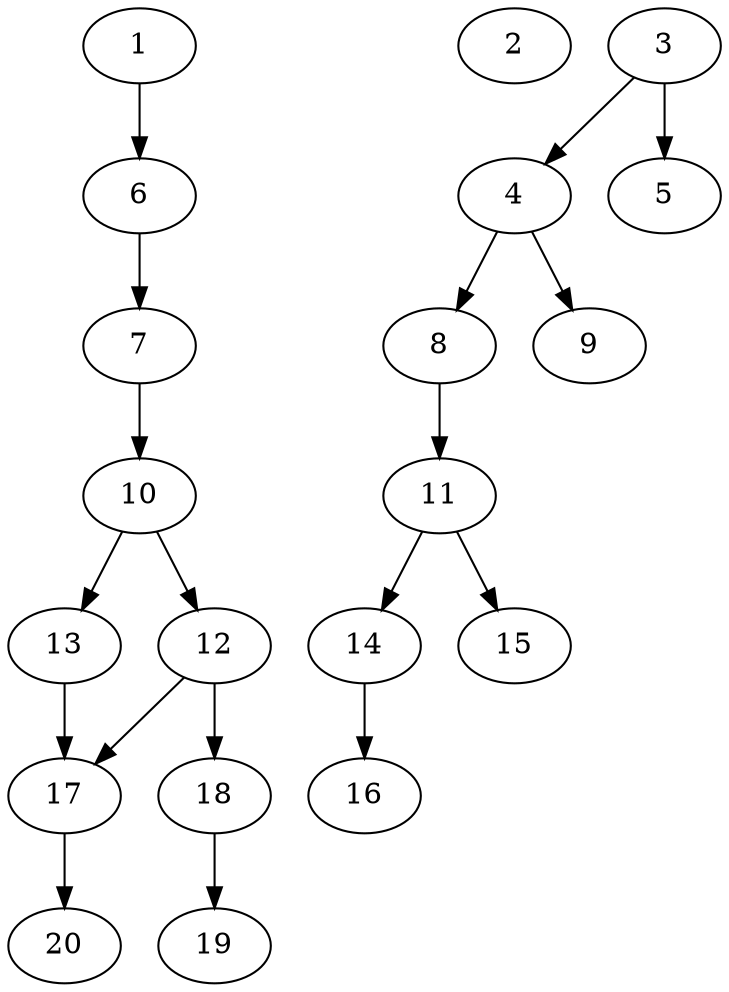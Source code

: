 // DAG automatically generated by daggen at Sat Jul 27 15:34:46 2019
// ./daggen --dot -n 20 --ccr 0.3 --fat 0.4 --regular 0.5 --density 0.4 --mindata 5242880 --maxdata 52428800 
digraph G {
  1 [size="32628053", alpha="0.01", expect_size="9788416"] 
  1 -> 6 [size ="9788416"]
  2 [size="118555307", alpha="0.00", expect_size="35566592"] 
  3 [size="144407893", alpha="0.03", expect_size="43322368"] 
  3 -> 4 [size ="43322368"]
  3 -> 5 [size ="43322368"]
  4 [size="126081707", alpha="0.08", expect_size="37824512"] 
  4 -> 8 [size ="37824512"]
  4 -> 9 [size ="37824512"]
  5 [size="50950827", alpha="0.09", expect_size="15285248"] 
  6 [size="22190080", alpha="0.17", expect_size="6657024"] 
  6 -> 7 [size ="6657024"]
  7 [size="26692267", alpha="0.05", expect_size="8007680"] 
  7 -> 10 [size ="8007680"]
  8 [size="33129813", alpha="0.19", expect_size="9938944"] 
  8 -> 11 [size ="9938944"]
  9 [size="123508053", alpha="0.15", expect_size="37052416"] 
  10 [size="43479040", alpha="0.05", expect_size="13043712"] 
  10 -> 12 [size ="13043712"]
  10 -> 13 [size ="13043712"]
  11 [size="86807893", alpha="0.05", expect_size="26042368"] 
  11 -> 14 [size ="26042368"]
  11 -> 15 [size ="26042368"]
  12 [size="97515520", alpha="0.01", expect_size="29254656"] 
  12 -> 17 [size ="29254656"]
  12 -> 18 [size ="29254656"]
  13 [size="97829547", alpha="0.13", expect_size="29348864"] 
  13 -> 17 [size ="29348864"]
  14 [size="119377920", alpha="0.09", expect_size="35813376"] 
  14 -> 16 [size ="35813376"]
  15 [size="26620587", alpha="0.19", expect_size="7986176"] 
  16 [size="99474773", alpha="0.14", expect_size="29842432"] 
  17 [size="77533867", alpha="0.17", expect_size="23260160"] 
  17 -> 20 [size ="23260160"]
  18 [size="116954453", alpha="0.01", expect_size="35086336"] 
  18 -> 19 [size ="35086336"]
  19 [size="111052800", alpha="0.16", expect_size="33315840"] 
  20 [size="68181333", alpha="0.10", expect_size="20454400"] 
}
